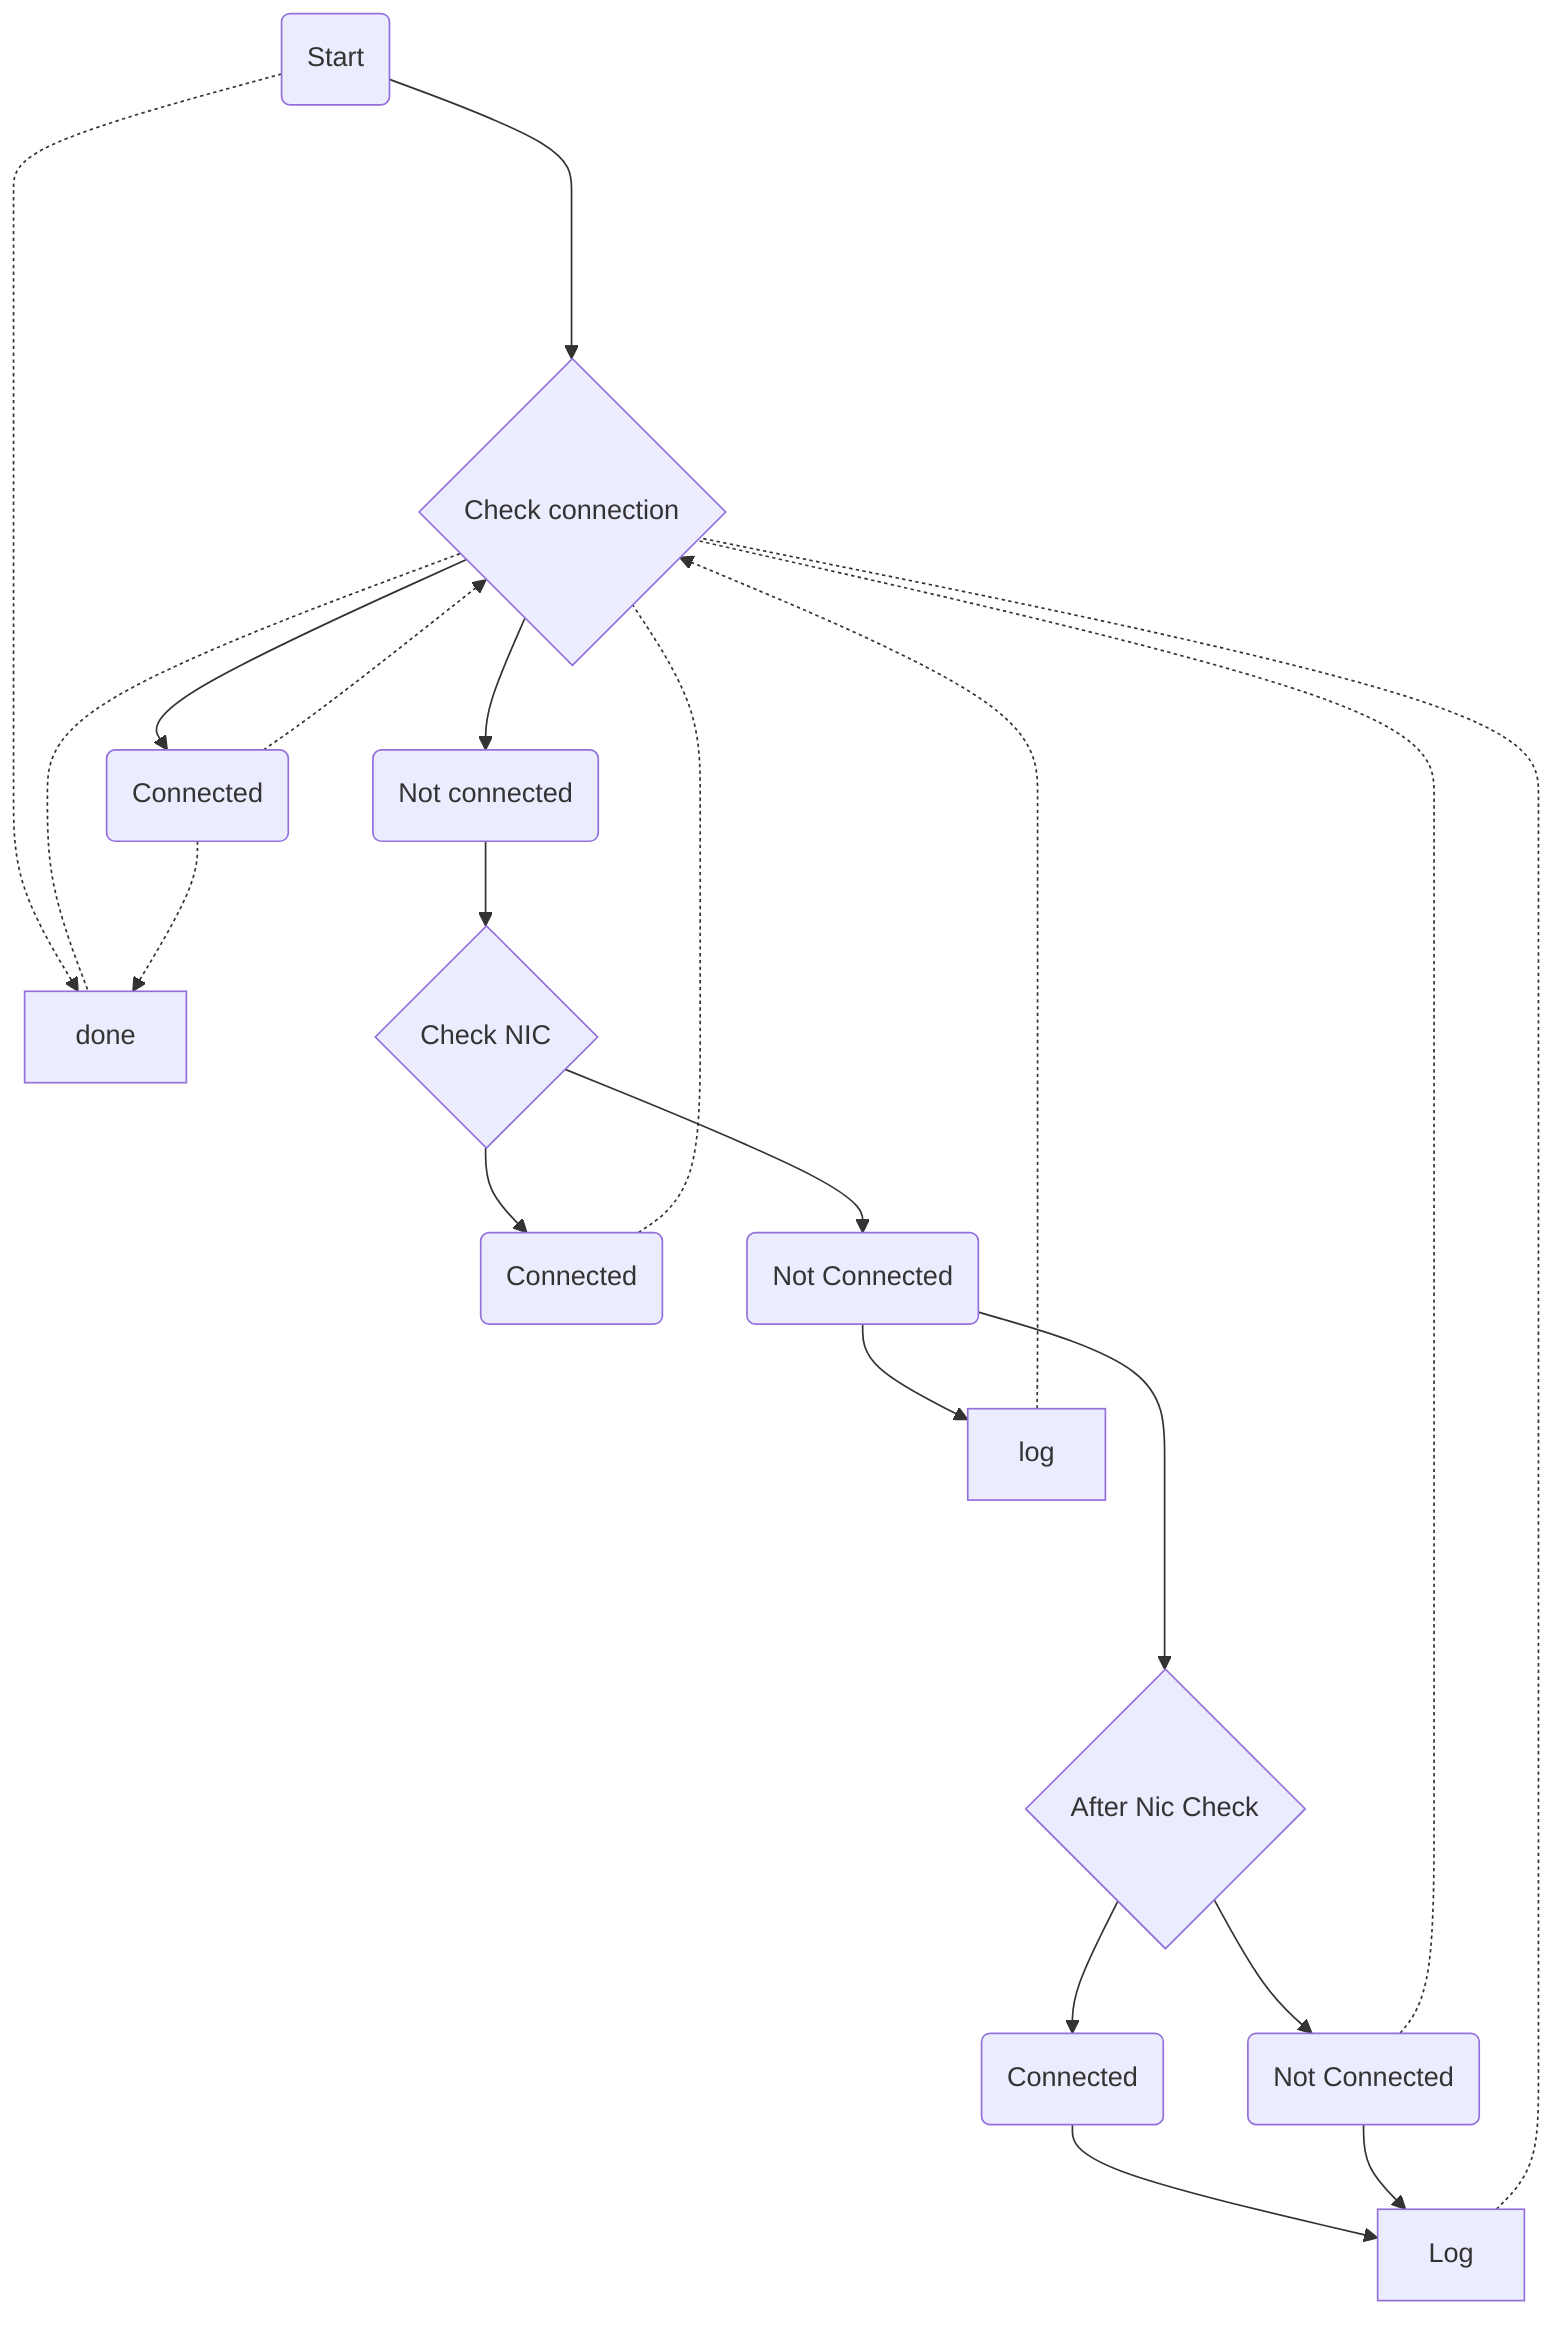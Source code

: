graph TB
A -.-> B;
A ----> C{C};
C --> D;
C --> E;
D -.-> C;
C -.- B;
E --> F{F};
F --> G;
F --> H;
H --> I;
I -.-> C;
G -.- C;
H ----> J{J};
J --> K;
J --> L;
L --> M;
M -.- C;
K -.- C;
K --> M;
D -.-> B
A(Start)
B[done]
C{Check connection}
D(Connected)
E(Not connected)
F{Check NIC}
G(Connected)
H(Not Connected)
I[log]
J{After Nic Check}
M[Log]
L(Connected)
K(Not Connected)